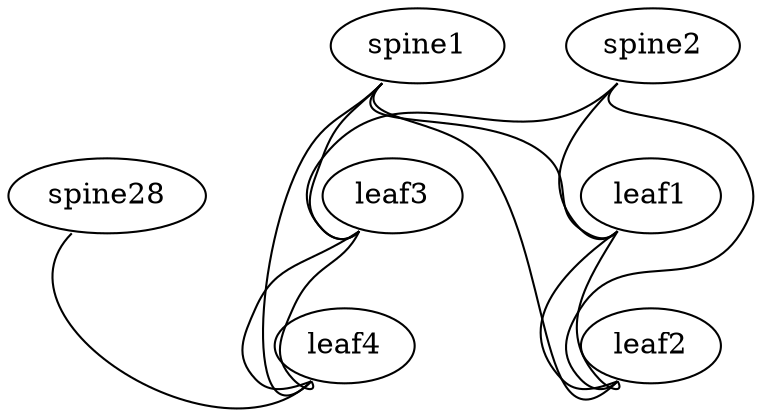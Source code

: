 graph G {
  hostnametype="hostname"
  "spine1":"swp1" -- "leaf1":"swp49"
  "spine1":"swp2" -- "leaf2":"swp49"
  "spine1":"swp27" -- "leaf3":"swp49"
  "spine1":"swp28" -- "leaf4":"swp49"
  "spine2":"swp1" -- "leaf1":"swp50"
  "spine2":"swp2" -- "leaf2":"swp50"
  "spine2":"swp27" -- "leaf3":"swp50"
  "spine28":"swp4" -- "leaf4":"swp50"
  "leaf1":"swp51" -- "leaf2":"swp51"
  "leaf1":"swp52" -- "leaf2":"swp52"
  "leaf3":"swp51" -- "leaf4":"swp51"
  "leaf3":"swp52" -- "leaf4":"swp52"
}
